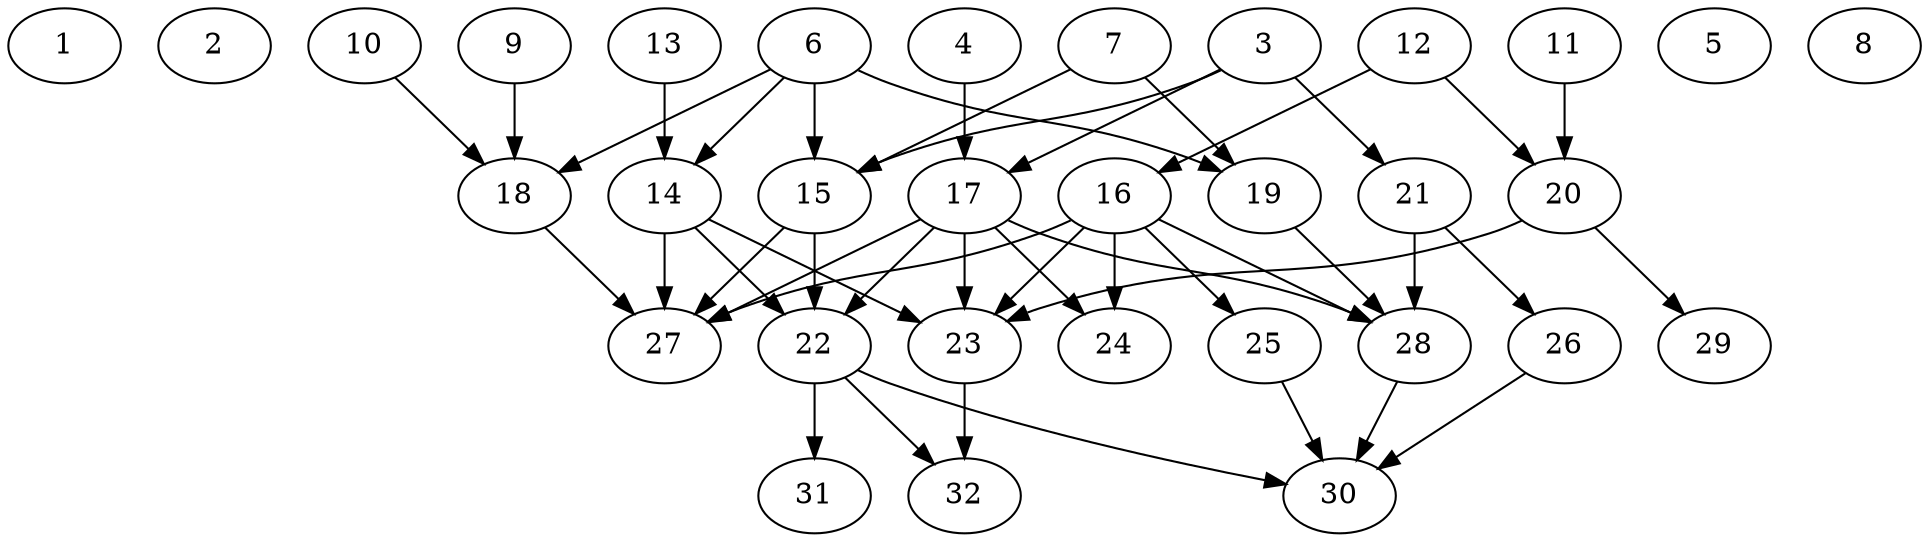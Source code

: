 // DAG (tier=2-normal, mode=compute, n=32, ccr=0.366, fat=0.649, density=0.549, regular=0.442, jump=0.107, mindata=524288, maxdata=8388608)
// DAG automatically generated by daggen at Sun Aug 24 16:33:33 2025
// /home/ermia/Project/Environments/daggen/bin/daggen --dot --ccr 0.366 --fat 0.649 --regular 0.442 --density 0.549 --jump 0.107 --mindata 524288 --maxdata 8388608 -n 32 
digraph G {
  1 [size="103772692805514128", alpha="0.06", expect_size="51886346402757064"]
  2 [size="3329675408460942", alpha="0.19", expect_size="1664837704230471"]
  3 [size="1172488856215712512", alpha="0.15", expect_size="586244428107856256"]
  3 -> 15 [size ="404957568172032"]
  3 -> 17 [size ="404957568172032"]
  3 -> 21 [size ="404957568172032"]
  4 [size="48394375092144520", alpha="0.11", expect_size="24197187546072260"]
  4 -> 17 [size ="64690671583232"]
  5 [size="14189456512786550", alpha="0.12", expect_size="7094728256393275"]
  6 [size="86206555421625286656", alpha="0.08", expect_size="43103277710812643328"]
  6 -> 14 [size ="156116994490368"]
  6 -> 15 [size ="156116994490368"]
  6 -> 18 [size ="156116994490368"]
  6 -> 19 [size ="156116994490368"]
  7 [size="903849068002001792", alpha="0.19", expect_size="451924534001000896"]
  7 -> 15 [size ="520885580595200"]
  7 -> 19 [size ="520885580595200"]
  8 [size="208418161752539136", alpha="0.05", expect_size="104209080876269568"]
  9 [size="40344874941991888", alpha="0.09", expect_size="20172437470995944"]
  9 -> 18 [size ="29680245669888"]
  10 [size="5323644201271223", alpha="0.05", expect_size="2661822100635611"]
  10 -> 18 [size ="106672525672448"]
  11 [size="256398356673133019136", alpha="0.01", expect_size="128199178336566509568"]
  11 -> 20 [size ="322874300694528"]
  12 [size="73949224657670373376", alpha="0.07", expect_size="36974612328835186688"]
  12 -> 16 [size ="140943722283008"]
  12 -> 20 [size ="140943722283008"]
  13 [size="58674950145428496", alpha="0.13", expect_size="29337475072714248"]
  13 -> 14 [size ="25543521075200"]
  14 [size="413761908664385", alpha="0.03", expect_size="206880954332192"]
  14 -> 22 [size ="36467166412800"]
  14 -> 23 [size ="36467166412800"]
  14 -> 27 [size ="36467166412800"]
  15 [size="13581104422477028", alpha="0.12", expect_size="6790552211238514"]
  15 -> 22 [size ="214693679464448"]
  15 -> 27 [size ="214693679464448"]
  16 [size="105513323198018464", alpha="0.11", expect_size="52756661599009232"]
  16 -> 23 [size ="99729677484032"]
  16 -> 24 [size ="99729677484032"]
  16 -> 25 [size ="99729677484032"]
  16 -> 27 [size ="99729677484032"]
  16 -> 28 [size ="99729677484032"]
  17 [size="9801843016232826", alpha="0.03", expect_size="4900921508116413"]
  17 -> 22 [size ="313882325286912"]
  17 -> 23 [size ="313882325286912"]
  17 -> 24 [size ="313882325286912"]
  17 -> 27 [size ="313882325286912"]
  17 -> 28 [size ="313882325286912"]
  18 [size="753344792741488", alpha="0.18", expect_size="376672396370744"]
  18 -> 27 [size ="26102797959168"]
  19 [size="195105541191270137856", alpha="0.03", expect_size="97552770595635068928"]
  19 -> 28 [size ="269114060832768"]
  20 [size="474982286382921", alpha="0.05", expect_size="237491143191460"]
  20 -> 23 [size ="12383472844800"]
  20 -> 29 [size ="12383472844800"]
  21 [size="145553020279203488", alpha="0.12", expect_size="72776510139601744"]
  21 -> 26 [size ="101706201300992"]
  21 -> 28 [size ="101706201300992"]
  22 [size="10125785256194202", alpha="0.02", expect_size="5062892628097101"]
  22 -> 30 [size ="161077413281792"]
  22 -> 31 [size ="161077413281792"]
  22 -> 32 [size ="161077413281792"]
  23 [size="1372272690952144640", alpha="0.07", expect_size="686136345476072320"]
  23 -> 32 [size ="528049082728448"]
  24 [size="5617576979877330944", alpha="0.18", expect_size="2808788489938665472"]
  25 [size="531812701665149059072", alpha="0.03", expect_size="265906350832574529536"]
  25 -> 30 [size ="525124713316352"]
  26 [size="1787912775128558", alpha="0.19", expect_size="893956387564279"]
  26 -> 30 [size ="61017132367872"]
  27 [size="895324928765659776", alpha="0.17", expect_size="447662464382829888"]
  28 [size="299565815152800320", alpha="0.18", expect_size="149782907576400160"]
  28 -> 30 [size ="166563663577088"]
  29 [size="275794043270587", alpha="0.11", expect_size="137897021635293"]
  30 [size="11553148222386328", alpha="0.19", expect_size="5776574111193164"]
  31 [size="432001993081660", alpha="0.06", expect_size="216000996540830"]
  32 [size="372843648160325696", alpha="0.17", expect_size="186421824080162848"]
}
